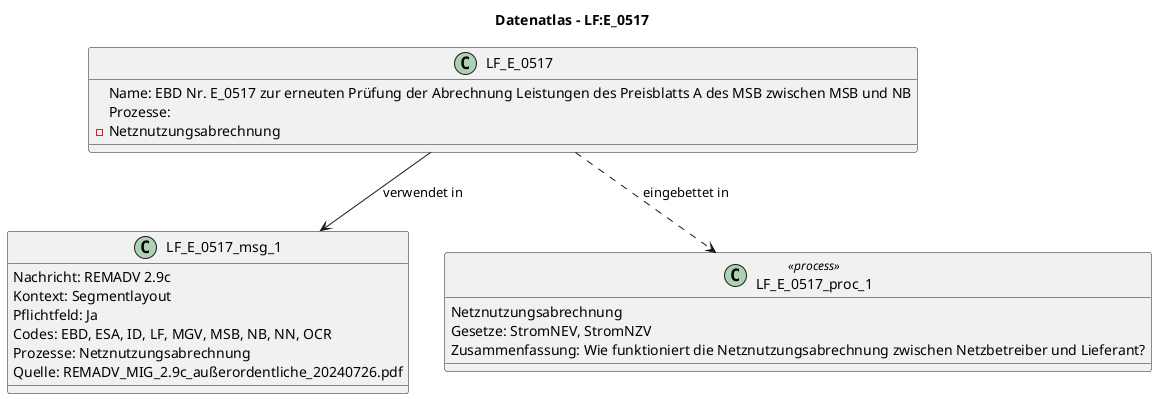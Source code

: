 @startuml
title Datenatlas – LF:E_0517
class LF_E_0517 {
  Name: EBD Nr. E_0517 zur erneuten Prüfung der Abrechnung Leistungen des Preisblatts A des MSB zwischen MSB und NB
  Prozesse:
    - Netznutzungsabrechnung
}
class LF_E_0517_msg_1 {
  Nachricht: REMADV 2.9c
  Kontext: Segmentlayout
  Pflichtfeld: Ja
  Codes: EBD, ESA, ID, LF, MGV, MSB, NB, NN, OCR
  Prozesse: Netznutzungsabrechnung
  Quelle: REMADV_MIG_2.9c_außerordentliche_20240726.pdf
}
LF_E_0517 --> LF_E_0517_msg_1 : verwendet in
class LF_E_0517_proc_1 <<process>> {
  Netznutzungsabrechnung
  Gesetze: StromNEV, StromNZV
  Zusammenfassung: Wie funktioniert die Netznutzungsabrechnung zwischen Netzbetreiber und Lieferant?
}
LF_E_0517 ..> LF_E_0517_proc_1 : eingebettet in
@enduml